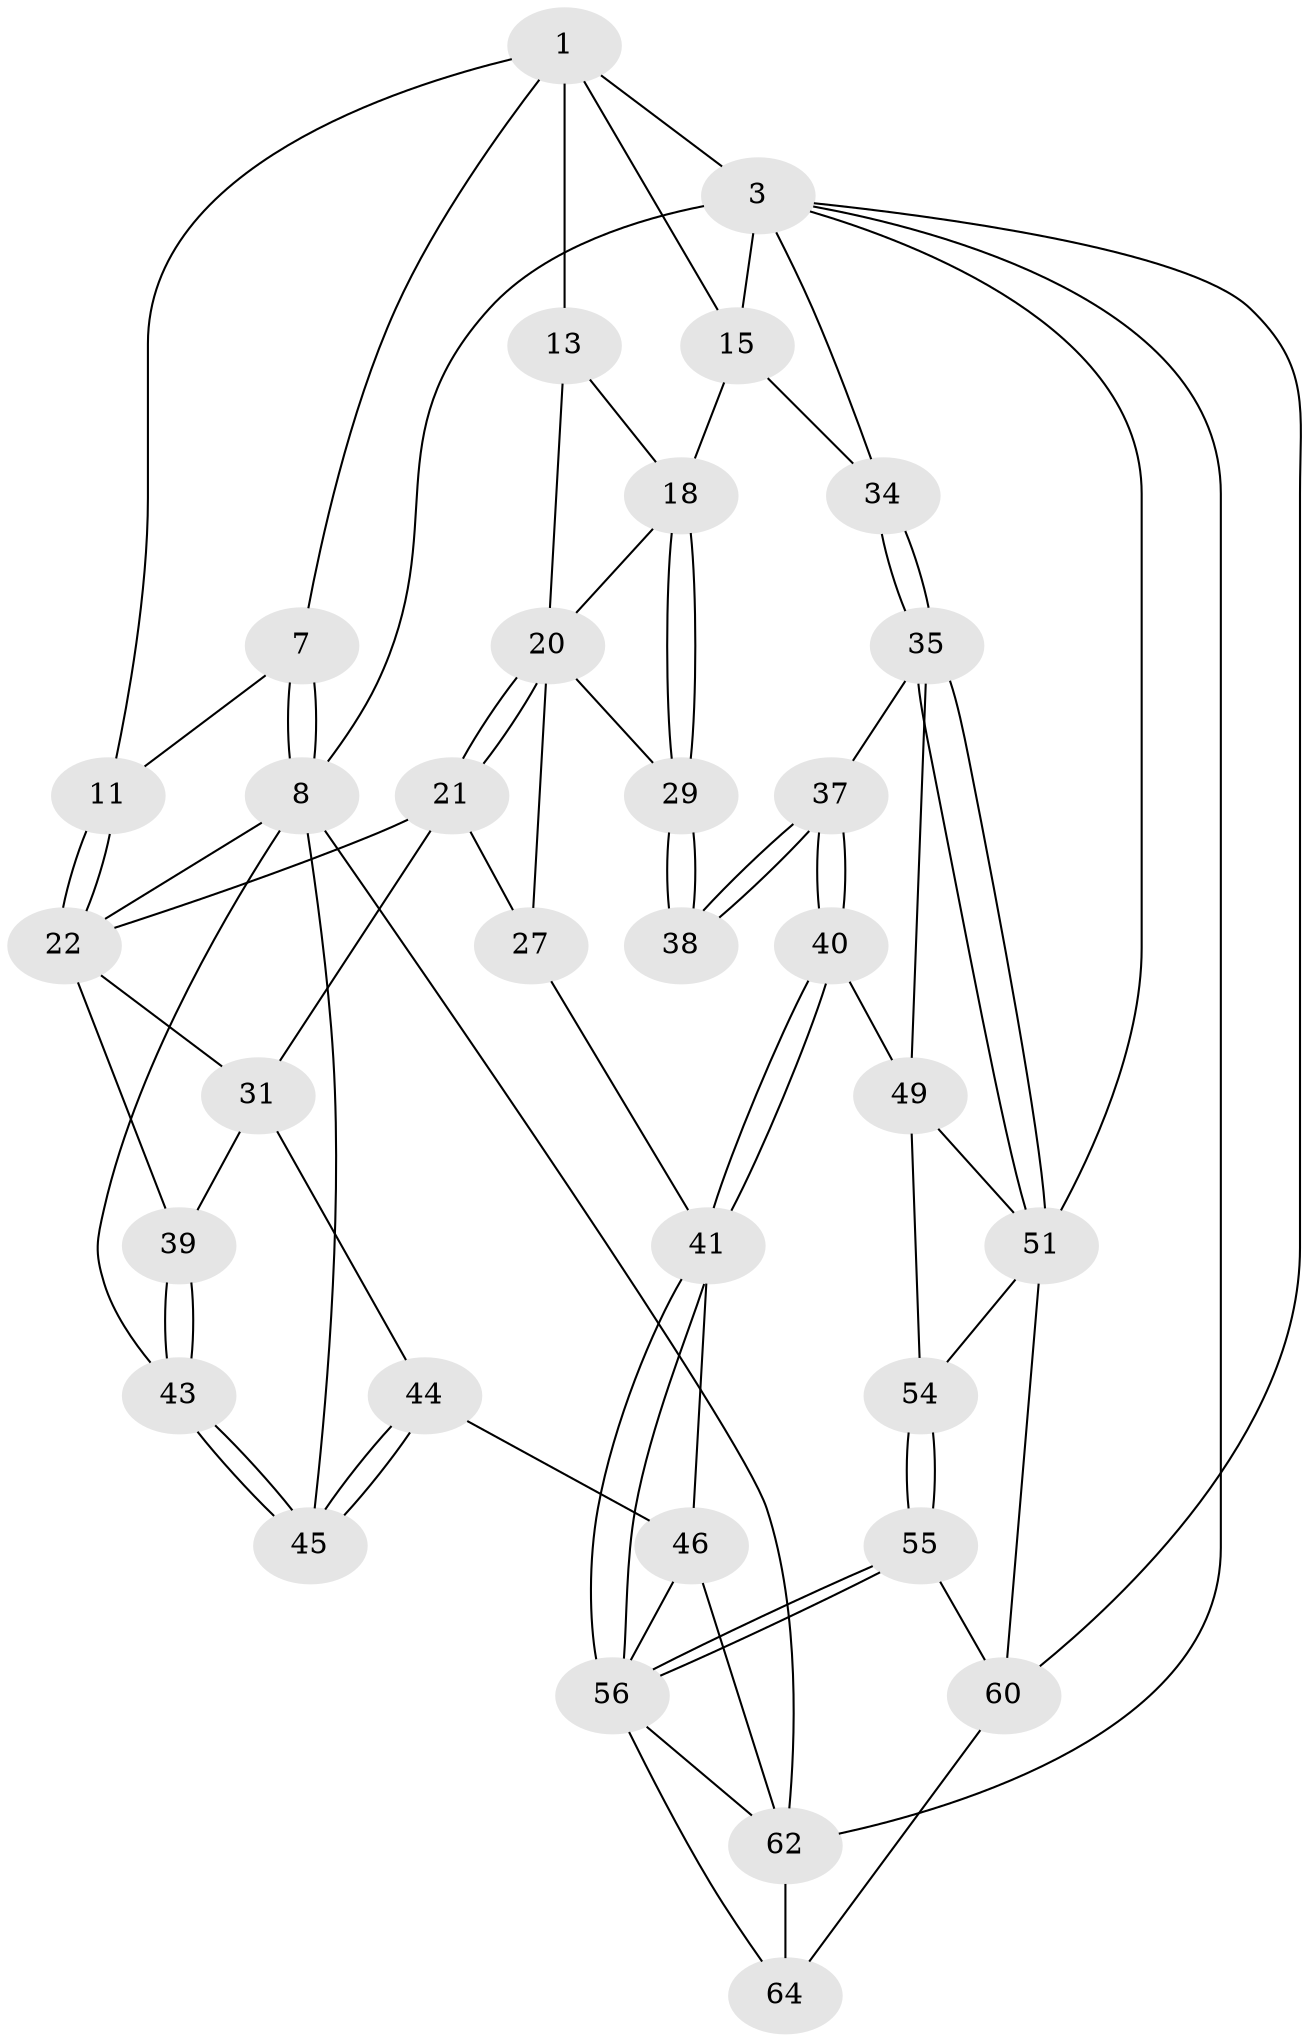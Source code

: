 // original degree distribution, {3: 0.029850746268656716, 5: 0.5671641791044776, 6: 0.1791044776119403, 4: 0.22388059701492538}
// Generated by graph-tools (version 1.1) at 2025/54/03/05/25 16:54:48]
// undirected, 33 vertices, 79 edges
graph export_dot {
graph [start="1"]
  node [color=gray90,style=filled];
  1 [pos="+0.45420118305112706+0",super="+2+5"];
  3 [pos="+1+0",super="+59+4+16"];
  7 [pos="+0+0.2387231672145776"];
  8 [pos="+0+0.27961582673779584",super="+9"];
  11 [pos="+0.1543449951632577+0.24957708713869117"];
  13 [pos="+0.5214554173582555+0.15009506276127682",super="+14"];
  15 [pos="+0.7992259921550385+0.20670278346456625",super="+17"];
  18 [pos="+0.7447910134982892+0.40538267933346045",super="+19"];
  20 [pos="+0.3463075574473204+0.3494998682885549",super="+23"];
  21 [pos="+0.312162134970267+0.4117947993071327",super="+28"];
  22 [pos="+0.2600680901567348+0.41489049179649057",super="+24"];
  27 [pos="+0.4343170445543048+0.5632512720641185"];
  29 [pos="+0.7232885570308989+0.4593171828830171",super="+30"];
  31 [pos="+0.27393487147178147+0.6380284513977298",super="+32"];
  34 [pos="+1+0.5677435445617119"];
  35 [pos="+1+0.6258946329944725",super="+36"];
  37 [pos="+0.6927884937245897+0.5750067552915636"];
  38 [pos="+0.6932155040138305+0.5598385943969312"];
  39 [pos="+0.10324644151552953+0.5787594902586239"];
  40 [pos="+0.6005721033510771+0.6591057471093372"];
  41 [pos="+0.5315574922253004+0.6692683498367986",super="+42"];
  43 [pos="+0+0.7635750309452071"];
  44 [pos="+0.05078506358808387+0.7628718891704067",super="+48"];
  45 [pos="+0+0.7696507286196"];
  46 [pos="+0.30101286545464934+0.820738755243455",super="+47"];
  49 [pos="+0.7780834494881714+0.7090241479493358",super="+50"];
  51 [pos="+1+0.8327088141177357",super="+52"];
  54 [pos="+0.6928128976675577+0.7892330834970295"];
  55 [pos="+0.6184868815117736+0.8744635934386535"];
  56 [pos="+0.5256159237565974+0.7579874897303328",super="+57"];
  60 [pos="+0.7338139803159157+0.9216608366483897",super="+61"];
  62 [pos="+0.1383504850967954+1",super="+65"];
  64 [pos="+0.5900048575037892+0.9512561595267571"];
  1 -- 3 [weight=2];
  1 -- 13 [weight=2];
  1 -- 15;
  1 -- 7;
  1 -- 11;
  3 -- 51;
  3 -- 60;
  3 -- 34;
  3 -- 15;
  3 -- 8 [weight=2];
  3 -- 62;
  7 -- 8;
  7 -- 8;
  7 -- 11;
  8 -- 43;
  8 -- 45;
  8 -- 62;
  8 -- 22;
  11 -- 22;
  11 -- 22;
  13 -- 20;
  13 -- 18;
  15 -- 18;
  15 -- 34;
  18 -- 29;
  18 -- 29;
  18 -- 20;
  20 -- 21;
  20 -- 21;
  20 -- 27;
  20 -- 29;
  21 -- 22;
  21 -- 27;
  21 -- 31;
  22 -- 39;
  22 -- 31;
  27 -- 41;
  29 -- 38 [weight=2];
  29 -- 38;
  31 -- 44 [weight=2];
  31 -- 39;
  34 -- 35;
  34 -- 35;
  35 -- 51;
  35 -- 51;
  35 -- 49;
  35 -- 37;
  37 -- 38;
  37 -- 38;
  37 -- 40;
  37 -- 40;
  39 -- 43;
  39 -- 43;
  40 -- 41;
  40 -- 41;
  40 -- 49;
  41 -- 56;
  41 -- 56;
  41 -- 46;
  43 -- 45;
  43 -- 45;
  44 -- 45;
  44 -- 45;
  44 -- 46;
  46 -- 56;
  46 -- 62;
  49 -- 54;
  49 -- 51;
  51 -- 60;
  51 -- 54;
  54 -- 55;
  54 -- 55;
  55 -- 56;
  55 -- 56;
  55 -- 60;
  56 -- 64;
  56 -- 62;
  60 -- 64;
  62 -- 64;
}
